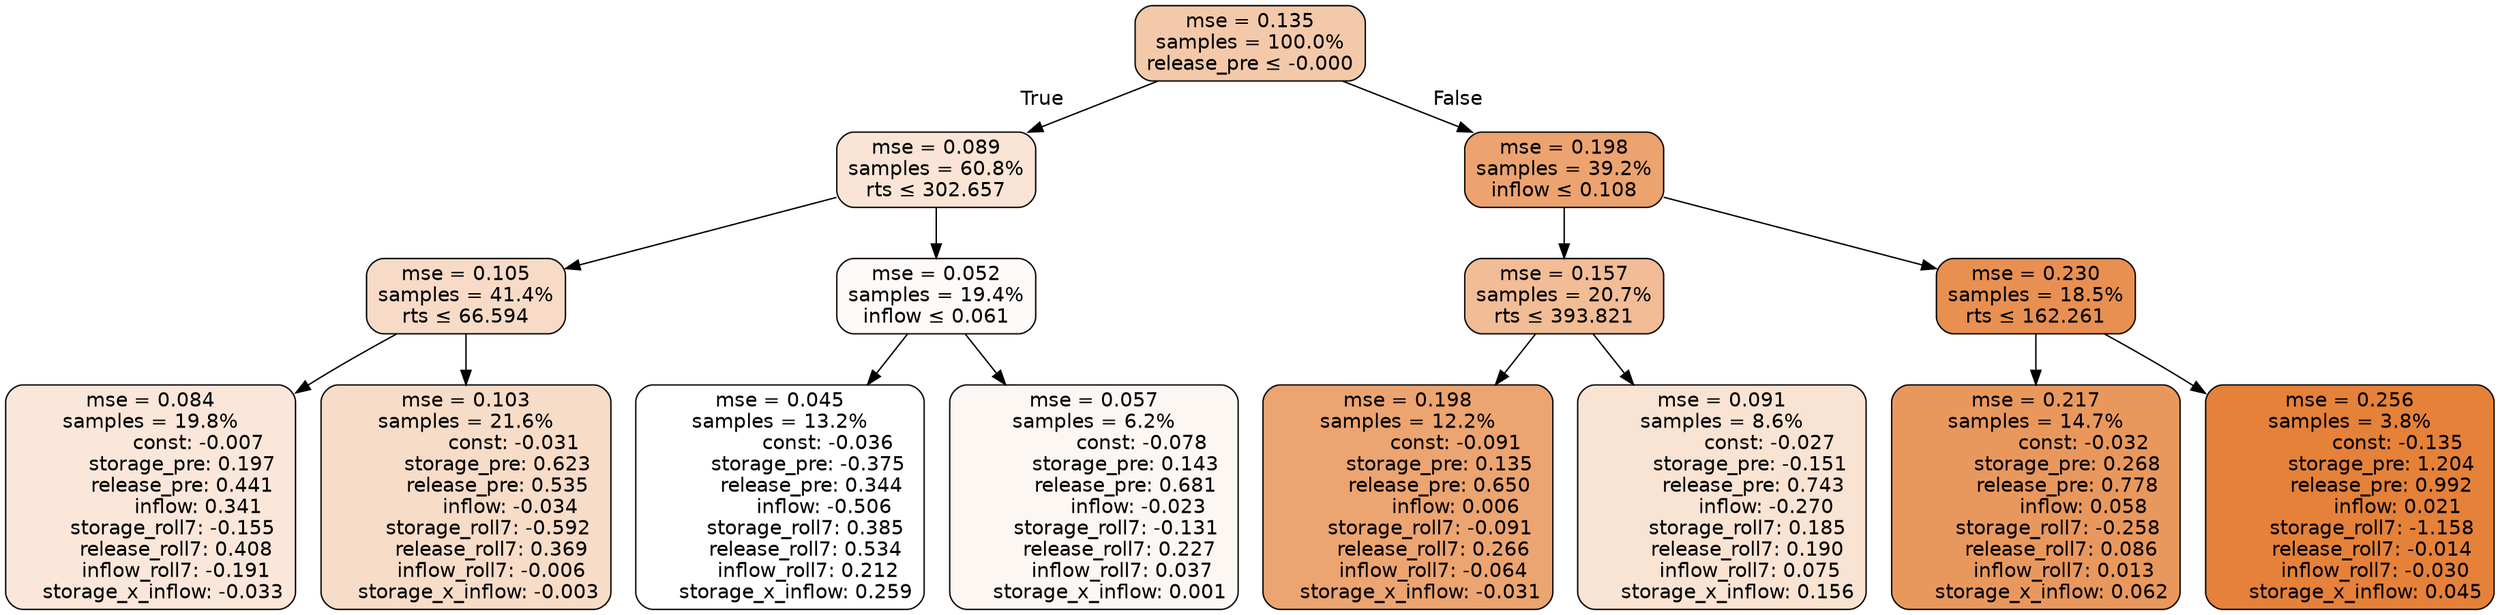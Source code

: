 digraph tree {
bgcolor="transparent"
node [shape=rectangle, style="filled, rounded", color="black", fontname=helvetica] ;
edge [fontname=helvetica] ;
	"0" [label="mse = 0.135
samples = 100.0%
release_pre &le; -0.000", fillcolor="#f3c9aa"]
	"1" [label="mse = 0.089
samples = 60.8%
rts &le; 302.657", fillcolor="#f9e4d5"]
	"2" [label="mse = 0.105
samples = 41.4%
rts &le; 66.594", fillcolor="#f7dbc7"]
	"3" [label="mse = 0.084
samples = 19.8%
               const: -0.007
          storage_pre: 0.197
          release_pre: 0.441
               inflow: 0.341
       storage_roll7: -0.155
        release_roll7: 0.408
        inflow_roll7: -0.191
    storage_x_inflow: -0.033", fillcolor="#fae7da"]
	"4" [label="mse = 0.103
samples = 21.6%
               const: -0.031
          storage_pre: 0.623
          release_pre: 0.535
              inflow: -0.034
       storage_roll7: -0.592
        release_roll7: 0.369
        inflow_roll7: -0.006
    storage_x_inflow: -0.003", fillcolor="#f7dcc8"]
	"5" [label="mse = 0.052
samples = 19.4%
inflow &le; 0.061", fillcolor="#fefaf8"]
	"6" [label="mse = 0.045
samples = 13.2%
               const: -0.036
         storage_pre: -0.375
          release_pre: 0.344
              inflow: -0.506
        storage_roll7: 0.385
        release_roll7: 0.534
         inflow_roll7: 0.212
     storage_x_inflow: 0.259", fillcolor="#ffffff"]
	"7" [label="mse = 0.057
samples = 6.2%
               const: -0.078
          storage_pre: 0.143
          release_pre: 0.681
              inflow: -0.023
       storage_roll7: -0.131
        release_roll7: 0.227
         inflow_roll7: 0.037
     storage_x_inflow: 0.001", fillcolor="#fdf7f3"]
	"8" [label="mse = 0.198
samples = 39.2%
inflow &le; 0.108", fillcolor="#eca36f"]
	"9" [label="mse = 0.157
samples = 20.7%
rts &le; 393.821", fillcolor="#f1bc96"]
	"10" [label="mse = 0.198
samples = 12.2%
               const: -0.091
          storage_pre: 0.135
          release_pre: 0.650
               inflow: 0.006
       storage_roll7: -0.091
        release_roll7: 0.266
        inflow_roll7: -0.064
    storage_x_inflow: -0.031", fillcolor="#eca470"]
	"11" [label="mse = 0.091
samples = 8.6%
               const: -0.027
         storage_pre: -0.151
          release_pre: 0.743
              inflow: -0.270
        storage_roll7: 0.185
        release_roll7: 0.190
         inflow_roll7: 0.075
     storage_x_inflow: 0.156", fillcolor="#f9e3d3"]
	"12" [label="mse = 0.230
samples = 18.5%
rts &le; 162.261", fillcolor="#e89051"]
	"13" [label="mse = 0.217
samples = 14.7%
               const: -0.032
          storage_pre: 0.268
          release_pre: 0.778
               inflow: 0.058
       storage_roll7: -0.258
        release_roll7: 0.086
         inflow_roll7: 0.013
     storage_x_inflow: 0.062", fillcolor="#e9985d"]
	"14" [label="mse = 0.256
samples = 3.8%
               const: -0.135
          storage_pre: 1.204
          release_pre: 0.992
               inflow: 0.021
       storage_roll7: -1.158
       release_roll7: -0.014
        inflow_roll7: -0.030
     storage_x_inflow: 0.045", fillcolor="#e58139"]

	"0" -> "1" [labeldistance=2.5, labelangle=45, headlabel="True"]
	"1" -> "2"
	"2" -> "3"
	"2" -> "4"
	"1" -> "5"
	"5" -> "6"
	"5" -> "7"
	"0" -> "8" [labeldistance=2.5, labelangle=-45, headlabel="False"]
	"8" -> "9"
	"9" -> "10"
	"9" -> "11"
	"8" -> "12"
	"12" -> "13"
	"12" -> "14"
}